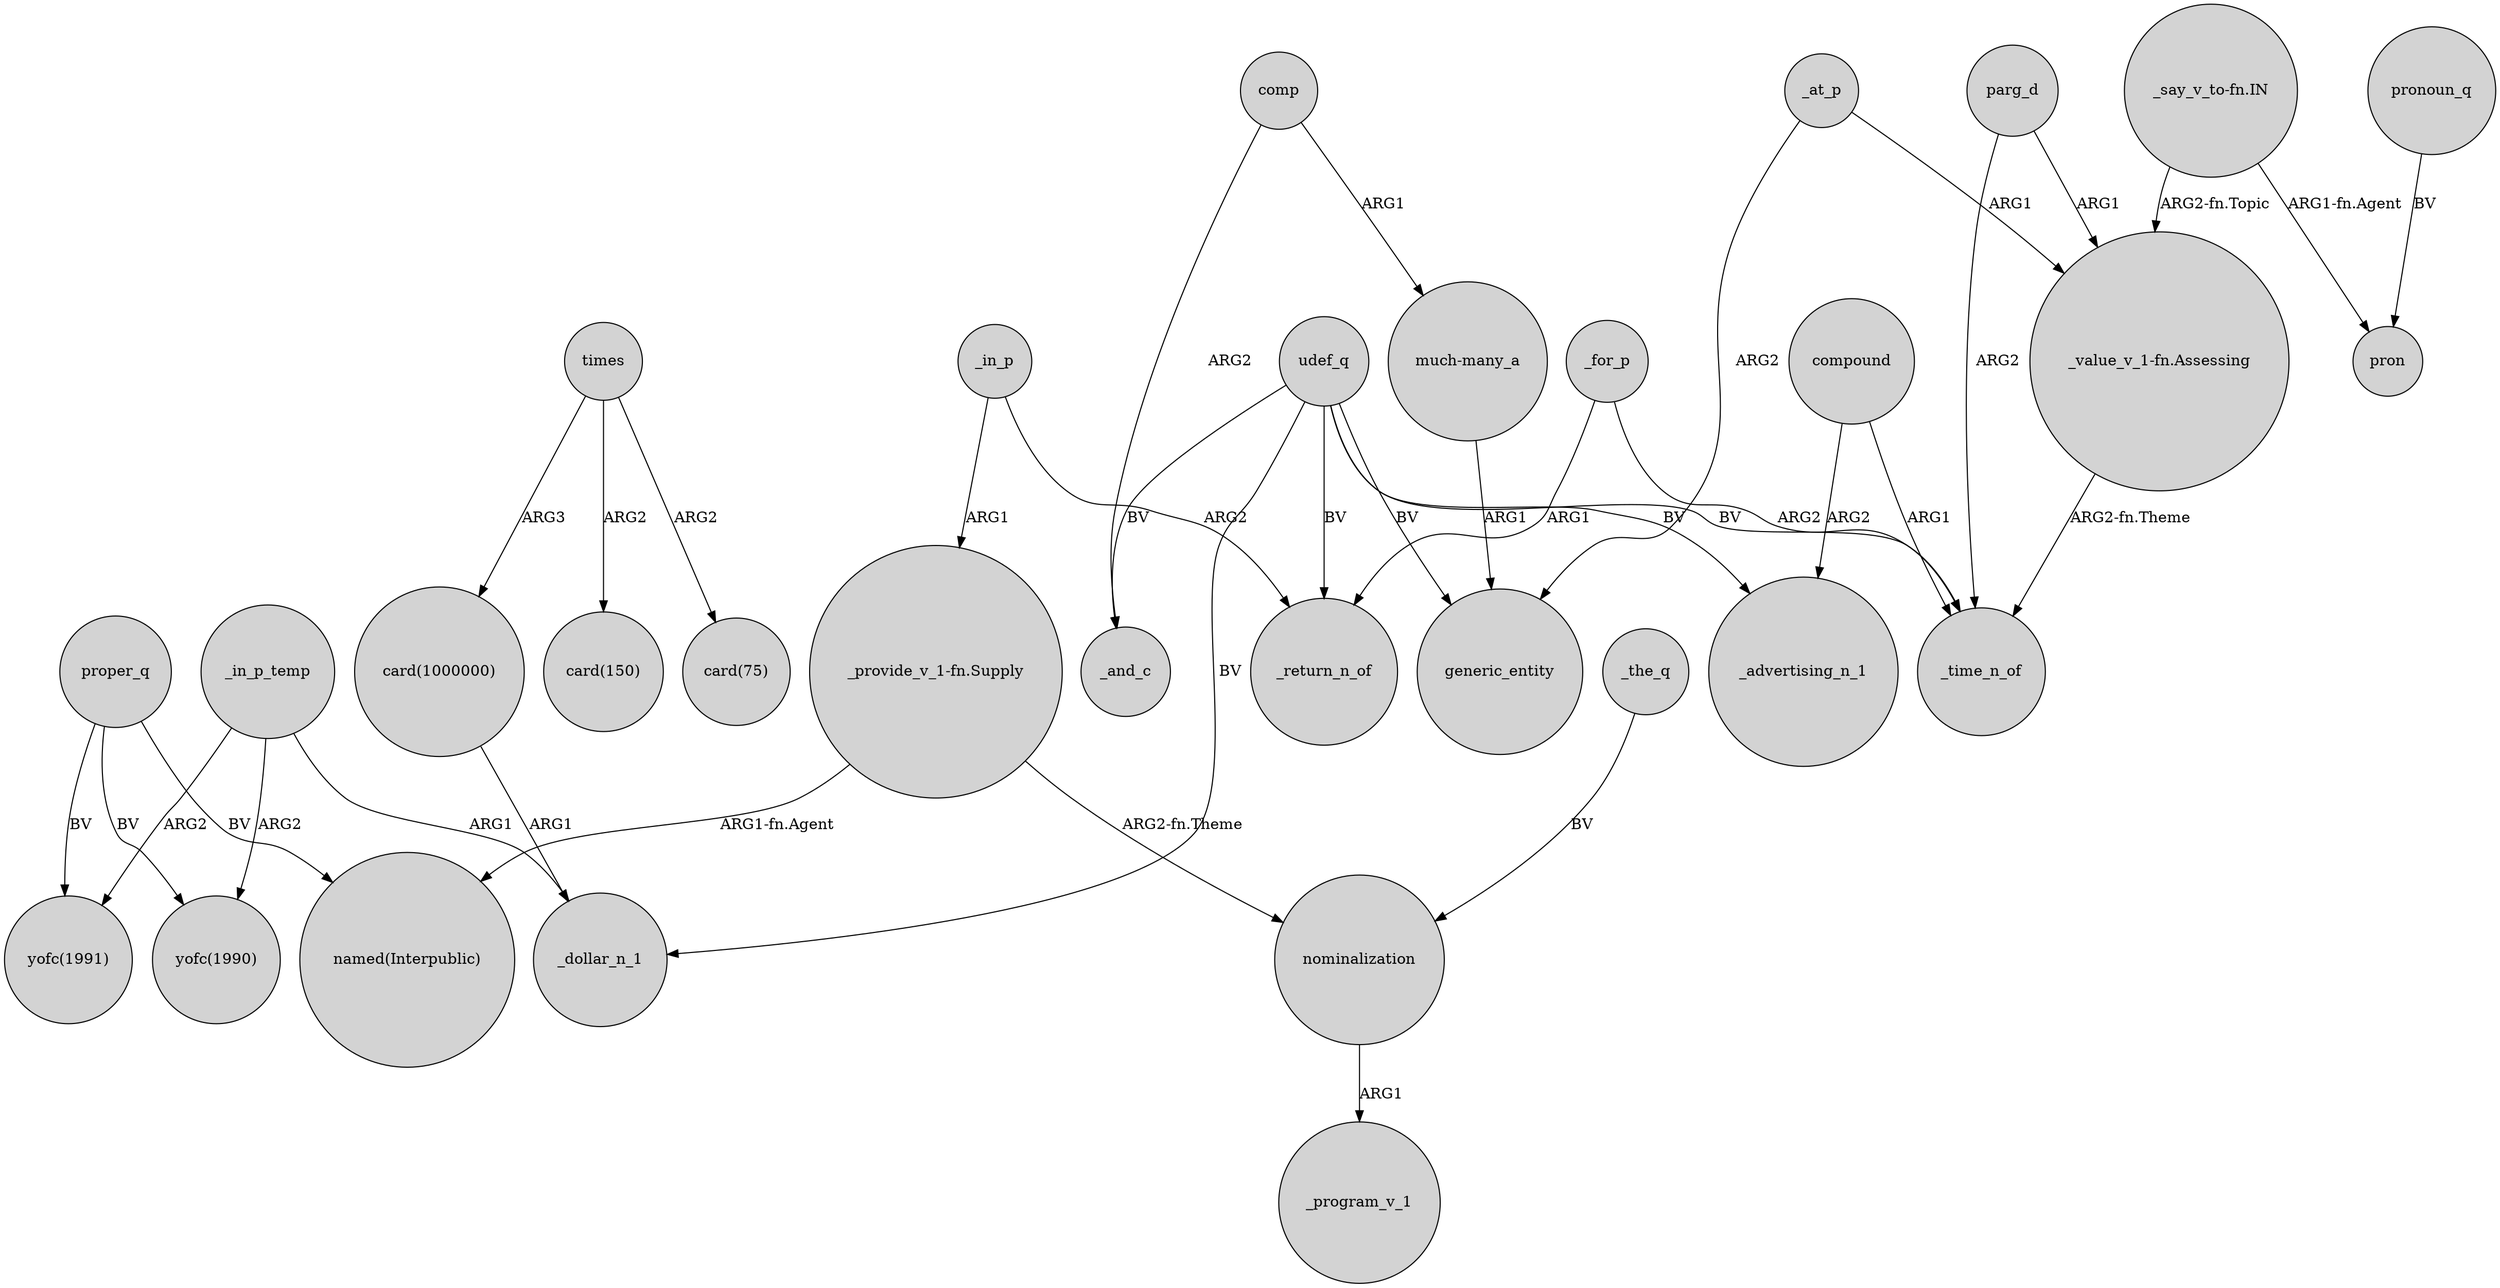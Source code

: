 digraph {
	node [shape=circle style=filled]
	proper_q -> "named(Interpublic)" [label=BV]
	_in_p -> "_provide_v_1-fn.Supply" [label=ARG1]
	"card(1000000)" -> _dollar_n_1 [label=ARG1]
	udef_q -> generic_entity [label=BV]
	_for_p -> _return_n_of [label=ARG1]
	compound -> _time_n_of [label=ARG1]
	"_provide_v_1-fn.Supply" -> "named(Interpublic)" [label="ARG1-fn.Agent"]
	_at_p -> generic_entity [label=ARG2]
	"much-many_a" -> generic_entity [label=ARG1]
	proper_q -> "yofc(1991)" [label=BV]
	udef_q -> _return_n_of [label=BV]
	parg_d -> _time_n_of [label=ARG2]
	_in_p -> _return_n_of [label=ARG2]
	_for_p -> _time_n_of [label=ARG2]
	"_value_v_1-fn.Assessing" -> _time_n_of [label="ARG2-fn.Theme"]
	_at_p -> "_value_v_1-fn.Assessing" [label=ARG1]
	_in_p_temp -> "yofc(1990)" [label=ARG2]
	proper_q -> "yofc(1990)" [label=BV]
	times -> "card(150)" [label=ARG2]
	"_say_v_to-fn.IN" -> "_value_v_1-fn.Assessing" [label="ARG2-fn.Topic"]
	nominalization -> _program_v_1 [label=ARG1]
	udef_q -> _advertising_n_1 [label=BV]
	pronoun_q -> pron [label=BV]
	comp -> "much-many_a" [label=ARG1]
	times -> "card(75)" [label=ARG2]
	times -> "card(1000000)" [label=ARG3]
	udef_q -> _time_n_of [label=BV]
	compound -> _advertising_n_1 [label=ARG2]
	"_say_v_to-fn.IN" -> pron [label="ARG1-fn.Agent"]
	parg_d -> "_value_v_1-fn.Assessing" [label=ARG1]
	_in_p_temp -> _dollar_n_1 [label=ARG1]
	comp -> _and_c [label=ARG2]
	udef_q -> _and_c [label=BV]
	_in_p_temp -> "yofc(1991)" [label=ARG2]
	"_provide_v_1-fn.Supply" -> nominalization [label="ARG2-fn.Theme"]
	udef_q -> _dollar_n_1 [label=BV]
	_the_q -> nominalization [label=BV]
}
